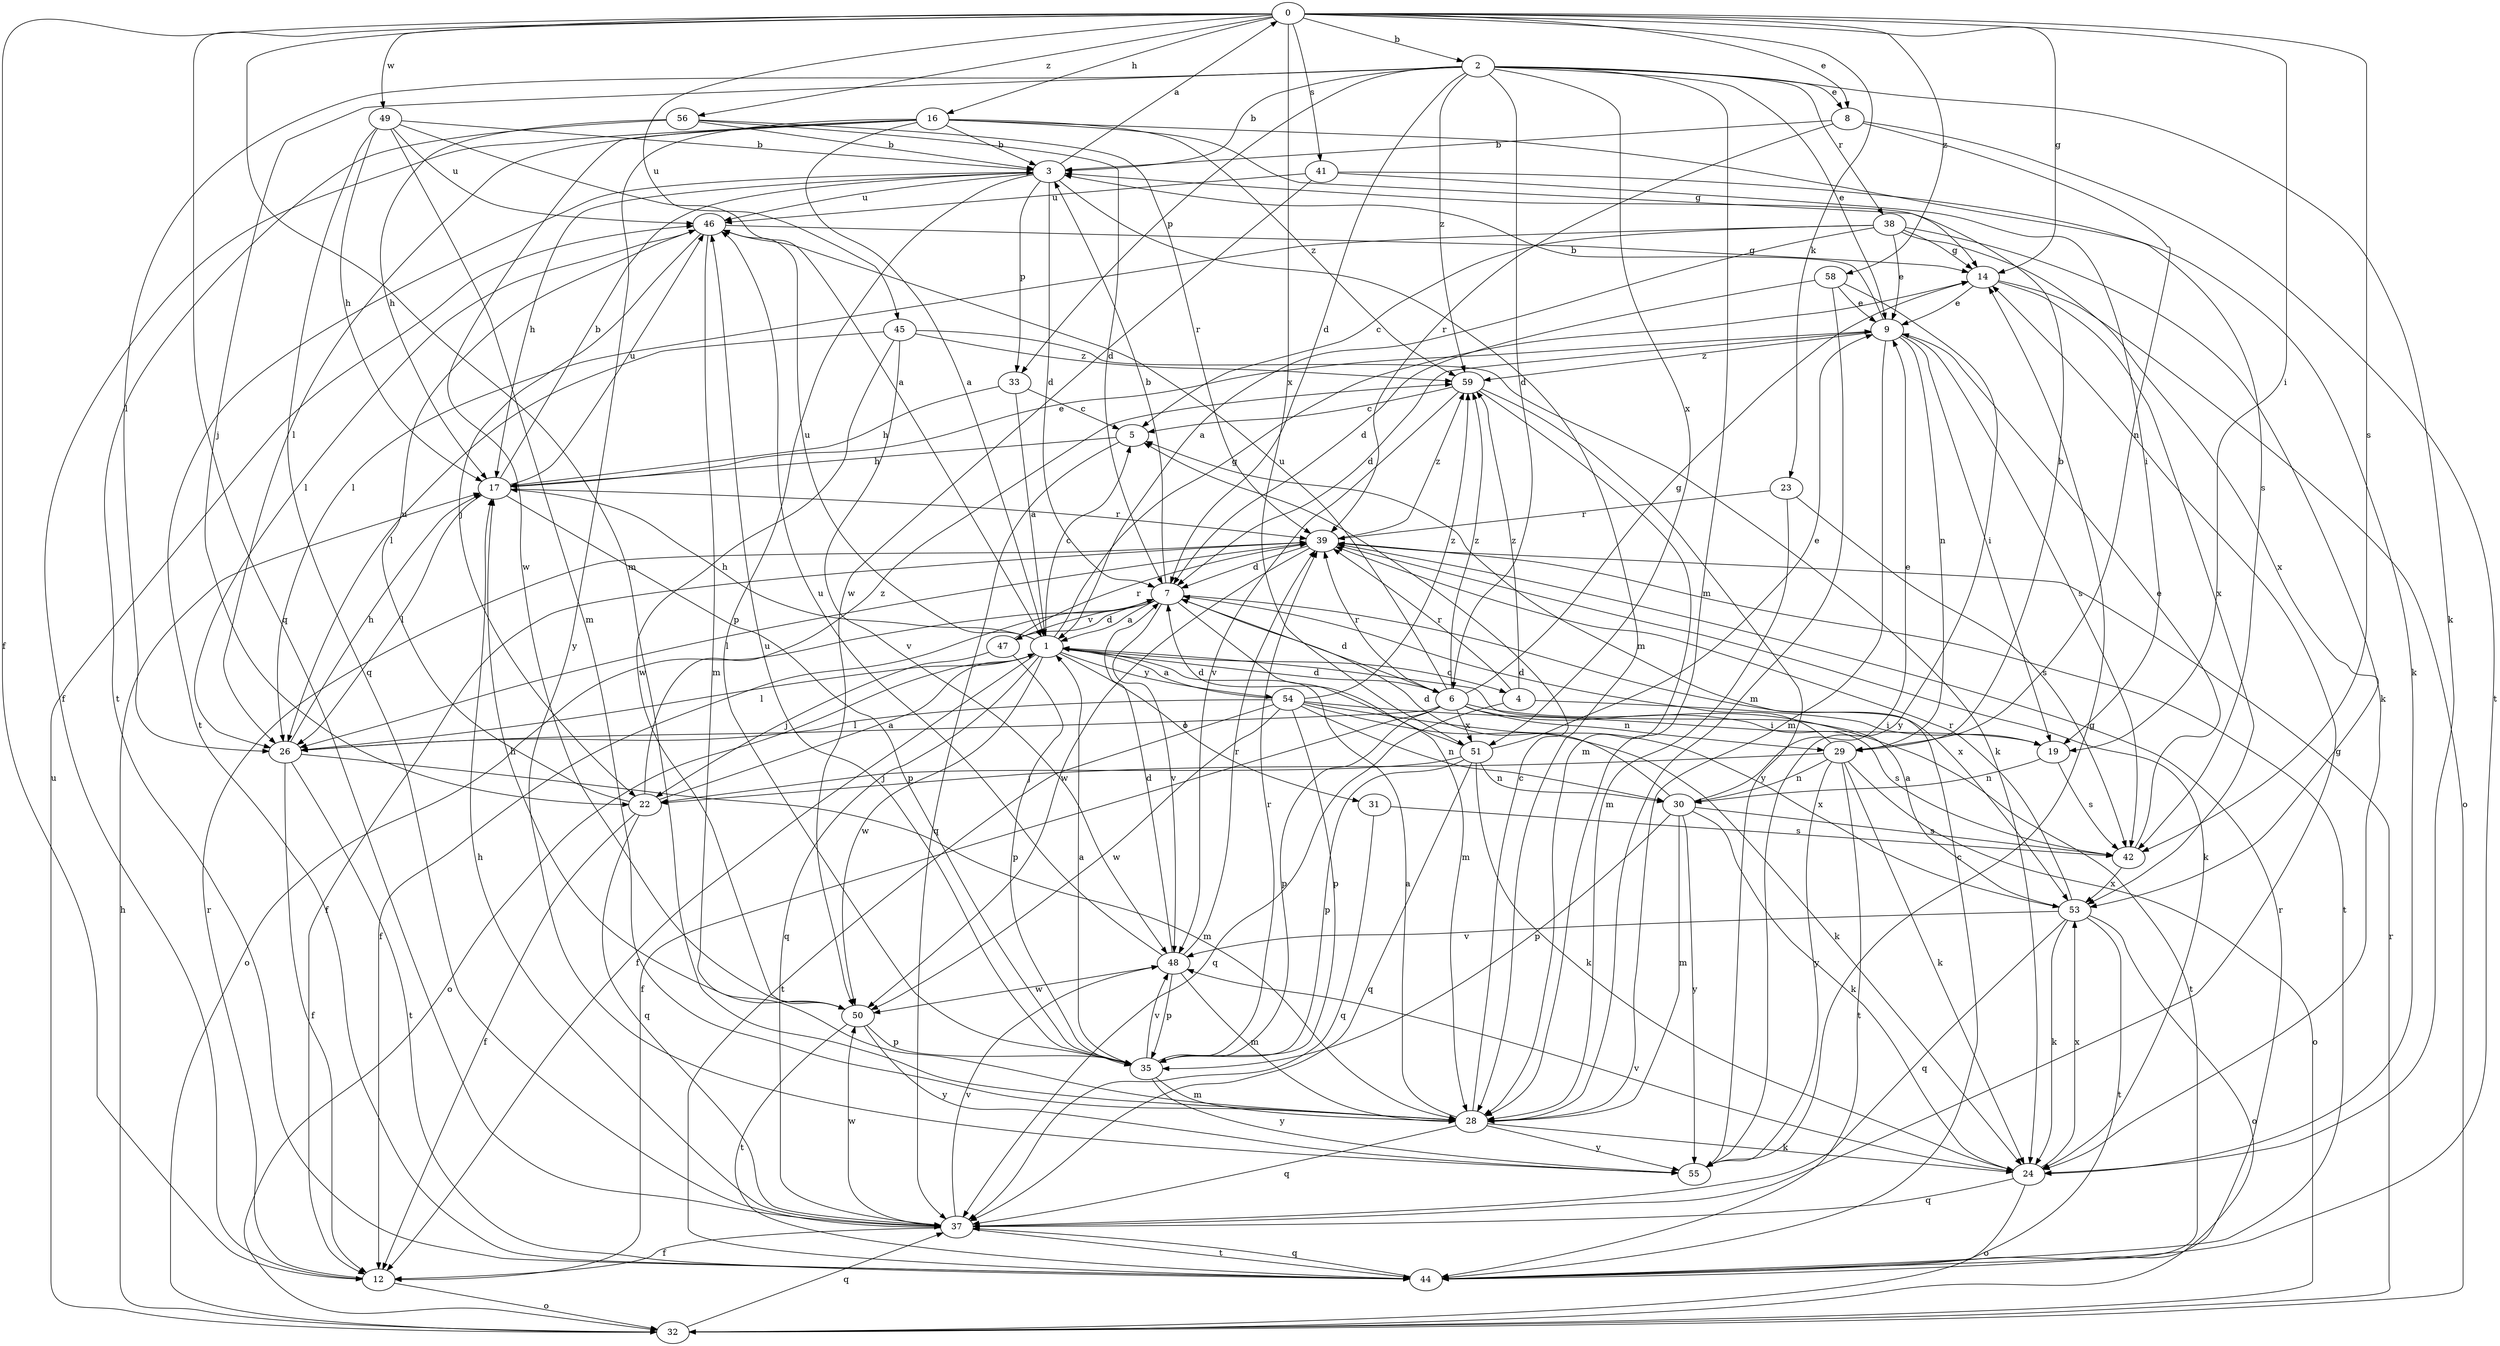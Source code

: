 strict digraph  {
0;
1;
2;
3;
4;
5;
6;
7;
8;
9;
12;
14;
16;
17;
19;
22;
23;
24;
26;
28;
29;
30;
31;
32;
33;
35;
37;
38;
39;
41;
42;
44;
45;
46;
47;
48;
49;
50;
51;
53;
54;
55;
56;
58;
59;
0 -> 2  [label=b];
0 -> 8  [label=e];
0 -> 12  [label=f];
0 -> 14  [label=g];
0 -> 16  [label=h];
0 -> 19  [label=i];
0 -> 23  [label=k];
0 -> 28  [label=m];
0 -> 37  [label=q];
0 -> 41  [label=s];
0 -> 42  [label=s];
0 -> 45  [label=u];
0 -> 49  [label=w];
0 -> 51  [label=x];
0 -> 56  [label=z];
0 -> 58  [label=z];
1 -> 4  [label=c];
1 -> 5  [label=c];
1 -> 6  [label=d];
1 -> 12  [label=f];
1 -> 14  [label=g];
1 -> 17  [label=h];
1 -> 26  [label=l];
1 -> 31  [label=o];
1 -> 32  [label=o];
1 -> 37  [label=q];
1 -> 46  [label=u];
1 -> 50  [label=w];
1 -> 54  [label=y];
2 -> 3  [label=b];
2 -> 6  [label=d];
2 -> 7  [label=d];
2 -> 8  [label=e];
2 -> 9  [label=e];
2 -> 22  [label=j];
2 -> 24  [label=k];
2 -> 26  [label=l];
2 -> 28  [label=m];
2 -> 33  [label=p];
2 -> 38  [label=r];
2 -> 51  [label=x];
2 -> 59  [label=z];
3 -> 0  [label=a];
3 -> 7  [label=d];
3 -> 17  [label=h];
3 -> 28  [label=m];
3 -> 33  [label=p];
3 -> 35  [label=p];
3 -> 44  [label=t];
3 -> 46  [label=u];
4 -> 19  [label=i];
4 -> 37  [label=q];
4 -> 39  [label=r];
4 -> 59  [label=z];
5 -> 17  [label=h];
5 -> 37  [label=q];
6 -> 7  [label=d];
6 -> 12  [label=f];
6 -> 14  [label=g];
6 -> 26  [label=l];
6 -> 29  [label=n];
6 -> 35  [label=p];
6 -> 39  [label=r];
6 -> 42  [label=s];
6 -> 44  [label=t];
6 -> 46  [label=u];
6 -> 51  [label=x];
6 -> 59  [label=z];
7 -> 1  [label=a];
7 -> 3  [label=b];
7 -> 12  [label=f];
7 -> 28  [label=m];
7 -> 32  [label=o];
7 -> 47  [label=v];
7 -> 48  [label=v];
7 -> 53  [label=x];
8 -> 3  [label=b];
8 -> 29  [label=n];
8 -> 39  [label=r];
8 -> 44  [label=t];
9 -> 3  [label=b];
9 -> 7  [label=d];
9 -> 19  [label=i];
9 -> 28  [label=m];
9 -> 29  [label=n];
9 -> 42  [label=s];
9 -> 59  [label=z];
12 -> 32  [label=o];
12 -> 39  [label=r];
14 -> 9  [label=e];
14 -> 32  [label=o];
14 -> 53  [label=x];
16 -> 1  [label=a];
16 -> 3  [label=b];
16 -> 12  [label=f];
16 -> 14  [label=g];
16 -> 26  [label=l];
16 -> 42  [label=s];
16 -> 50  [label=w];
16 -> 55  [label=y];
16 -> 59  [label=z];
17 -> 3  [label=b];
17 -> 9  [label=e];
17 -> 26  [label=l];
17 -> 35  [label=p];
17 -> 39  [label=r];
17 -> 46  [label=u];
19 -> 30  [label=n];
19 -> 42  [label=s];
22 -> 1  [label=a];
22 -> 12  [label=f];
22 -> 37  [label=q];
22 -> 46  [label=u];
22 -> 59  [label=z];
23 -> 28  [label=m];
23 -> 39  [label=r];
23 -> 42  [label=s];
24 -> 32  [label=o];
24 -> 37  [label=q];
24 -> 48  [label=v];
24 -> 53  [label=x];
26 -> 12  [label=f];
26 -> 17  [label=h];
26 -> 28  [label=m];
26 -> 44  [label=t];
28 -> 1  [label=a];
28 -> 5  [label=c];
28 -> 24  [label=k];
28 -> 37  [label=q];
28 -> 55  [label=y];
29 -> 3  [label=b];
29 -> 7  [label=d];
29 -> 22  [label=j];
29 -> 24  [label=k];
29 -> 30  [label=n];
29 -> 32  [label=o];
29 -> 44  [label=t];
29 -> 55  [label=y];
30 -> 7  [label=d];
30 -> 9  [label=e];
30 -> 24  [label=k];
30 -> 28  [label=m];
30 -> 35  [label=p];
30 -> 42  [label=s];
30 -> 55  [label=y];
31 -> 37  [label=q];
31 -> 42  [label=s];
32 -> 17  [label=h];
32 -> 37  [label=q];
32 -> 39  [label=r];
32 -> 46  [label=u];
33 -> 1  [label=a];
33 -> 5  [label=c];
33 -> 17  [label=h];
35 -> 1  [label=a];
35 -> 28  [label=m];
35 -> 39  [label=r];
35 -> 46  [label=u];
35 -> 48  [label=v];
35 -> 55  [label=y];
37 -> 12  [label=f];
37 -> 14  [label=g];
37 -> 17  [label=h];
37 -> 44  [label=t];
37 -> 48  [label=v];
37 -> 50  [label=w];
38 -> 1  [label=a];
38 -> 5  [label=c];
38 -> 9  [label=e];
38 -> 14  [label=g];
38 -> 24  [label=k];
38 -> 26  [label=l];
38 -> 53  [label=x];
39 -> 7  [label=d];
39 -> 12  [label=f];
39 -> 24  [label=k];
39 -> 26  [label=l];
39 -> 44  [label=t];
39 -> 50  [label=w];
39 -> 59  [label=z];
41 -> 19  [label=i];
41 -> 24  [label=k];
41 -> 46  [label=u];
41 -> 50  [label=w];
42 -> 9  [label=e];
42 -> 53  [label=x];
44 -> 5  [label=c];
44 -> 37  [label=q];
44 -> 39  [label=r];
45 -> 24  [label=k];
45 -> 26  [label=l];
45 -> 48  [label=v];
45 -> 50  [label=w];
45 -> 59  [label=z];
46 -> 14  [label=g];
46 -> 22  [label=j];
46 -> 26  [label=l];
46 -> 28  [label=m];
47 -> 7  [label=d];
47 -> 22  [label=j];
47 -> 35  [label=p];
47 -> 39  [label=r];
48 -> 7  [label=d];
48 -> 28  [label=m];
48 -> 35  [label=p];
48 -> 39  [label=r];
48 -> 46  [label=u];
48 -> 50  [label=w];
49 -> 1  [label=a];
49 -> 3  [label=b];
49 -> 17  [label=h];
49 -> 28  [label=m];
49 -> 37  [label=q];
49 -> 46  [label=u];
50 -> 17  [label=h];
50 -> 35  [label=p];
50 -> 44  [label=t];
50 -> 55  [label=y];
51 -> 7  [label=d];
51 -> 9  [label=e];
51 -> 22  [label=j];
51 -> 24  [label=k];
51 -> 30  [label=n];
51 -> 35  [label=p];
51 -> 37  [label=q];
53 -> 1  [label=a];
53 -> 24  [label=k];
53 -> 32  [label=o];
53 -> 37  [label=q];
53 -> 39  [label=r];
53 -> 44  [label=t];
53 -> 48  [label=v];
54 -> 1  [label=a];
54 -> 19  [label=i];
54 -> 24  [label=k];
54 -> 26  [label=l];
54 -> 30  [label=n];
54 -> 35  [label=p];
54 -> 44  [label=t];
54 -> 50  [label=w];
54 -> 53  [label=x];
54 -> 59  [label=z];
55 -> 14  [label=g];
56 -> 3  [label=b];
56 -> 7  [label=d];
56 -> 17  [label=h];
56 -> 39  [label=r];
56 -> 44  [label=t];
58 -> 7  [label=d];
58 -> 9  [label=e];
58 -> 28  [label=m];
58 -> 55  [label=y];
59 -> 5  [label=c];
59 -> 28  [label=m];
59 -> 48  [label=v];
59 -> 55  [label=y];
}
